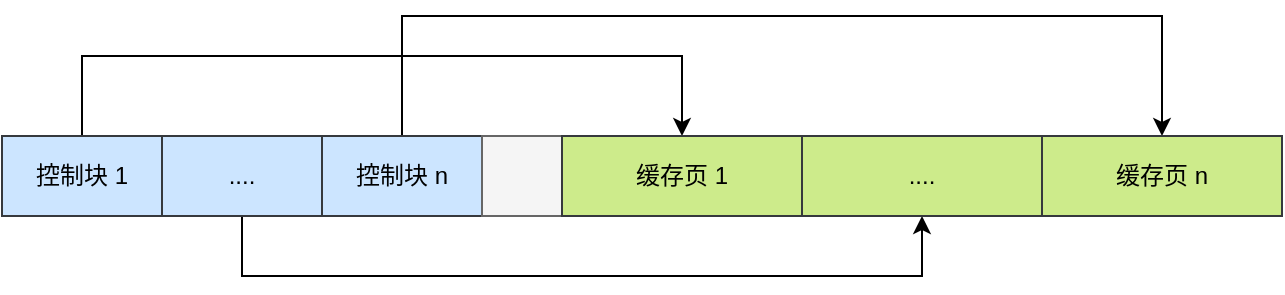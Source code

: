 <mxfile version="17.2.1" type="github">
  <diagram id="1RhsqwK8NAjhu-RjXl6k" name="Page-1">
    <mxGraphModel dx="1185" dy="745" grid="1" gridSize="10" guides="1" tooltips="1" connect="1" arrows="1" fold="1" page="1" pageScale="1" pageWidth="827" pageHeight="1169" math="0" shadow="0">
      <root>
        <mxCell id="0" />
        <mxCell id="1" parent="0" />
        <mxCell id="owY_m34W5ufry-pLXWWf-8" style="edgeStyle=orthogonalEdgeStyle;rounded=0;orthogonalLoop=1;jettySize=auto;html=1;entryX=0.5;entryY=0;entryDx=0;entryDy=0;" edge="1" parent="1" source="owY_m34W5ufry-pLXWWf-1" target="owY_m34W5ufry-pLXWWf-5">
          <mxGeometry relative="1" as="geometry">
            <Array as="points">
              <mxPoint x="120" y="240" />
              <mxPoint x="420" y="240" />
            </Array>
          </mxGeometry>
        </mxCell>
        <mxCell id="owY_m34W5ufry-pLXWWf-1" value="控制块 1" style="rounded=0;whiteSpace=wrap;html=1;fillColor=#cce5ff;strokeColor=#36393d;" vertex="1" parent="1">
          <mxGeometry x="80" y="280" width="80" height="40" as="geometry" />
        </mxCell>
        <mxCell id="owY_m34W5ufry-pLXWWf-9" style="edgeStyle=orthogonalEdgeStyle;rounded=0;orthogonalLoop=1;jettySize=auto;html=1;entryX=0.5;entryY=1;entryDx=0;entryDy=0;" edge="1" parent="1" source="owY_m34W5ufry-pLXWWf-2" target="owY_m34W5ufry-pLXWWf-6">
          <mxGeometry relative="1" as="geometry">
            <Array as="points">
              <mxPoint x="200" y="350" />
              <mxPoint x="540" y="350" />
            </Array>
          </mxGeometry>
        </mxCell>
        <mxCell id="owY_m34W5ufry-pLXWWf-2" value="...." style="rounded=0;whiteSpace=wrap;html=1;fillColor=#cce5ff;strokeColor=#36393d;" vertex="1" parent="1">
          <mxGeometry x="160" y="280" width="80" height="40" as="geometry" />
        </mxCell>
        <mxCell id="owY_m34W5ufry-pLXWWf-10" style="edgeStyle=orthogonalEdgeStyle;rounded=0;orthogonalLoop=1;jettySize=auto;html=1;entryX=0.5;entryY=0;entryDx=0;entryDy=0;" edge="1" parent="1" source="owY_m34W5ufry-pLXWWf-3" target="owY_m34W5ufry-pLXWWf-7">
          <mxGeometry relative="1" as="geometry">
            <Array as="points">
              <mxPoint x="280" y="220" />
              <mxPoint x="660" y="220" />
            </Array>
          </mxGeometry>
        </mxCell>
        <mxCell id="owY_m34W5ufry-pLXWWf-3" value="控制块 n" style="rounded=0;whiteSpace=wrap;html=1;fillColor=#cce5ff;strokeColor=#36393d;" vertex="1" parent="1">
          <mxGeometry x="240" y="280" width="80" height="40" as="geometry" />
        </mxCell>
        <mxCell id="owY_m34W5ufry-pLXWWf-4" value="" style="rounded=0;whiteSpace=wrap;html=1;fillColor=#f5f5f5;fontColor=#333333;strokeColor=#666666;" vertex="1" parent="1">
          <mxGeometry x="320" y="280" width="40" height="40" as="geometry" />
        </mxCell>
        <mxCell id="owY_m34W5ufry-pLXWWf-5" value="缓存页 1" style="rounded=0;whiteSpace=wrap;html=1;fillColor=#cdeb8b;strokeColor=#36393d;" vertex="1" parent="1">
          <mxGeometry x="360" y="280" width="120" height="40" as="geometry" />
        </mxCell>
        <mxCell id="owY_m34W5ufry-pLXWWf-6" value="...." style="rounded=0;whiteSpace=wrap;html=1;fillColor=#cdeb8b;strokeColor=#36393d;" vertex="1" parent="1">
          <mxGeometry x="480" y="280" width="120" height="40" as="geometry" />
        </mxCell>
        <mxCell id="owY_m34W5ufry-pLXWWf-7" value="缓存页 n" style="rounded=0;whiteSpace=wrap;html=1;fillColor=#cdeb8b;strokeColor=#36393d;" vertex="1" parent="1">
          <mxGeometry x="600" y="280" width="120" height="40" as="geometry" />
        </mxCell>
      </root>
    </mxGraphModel>
  </diagram>
</mxfile>
